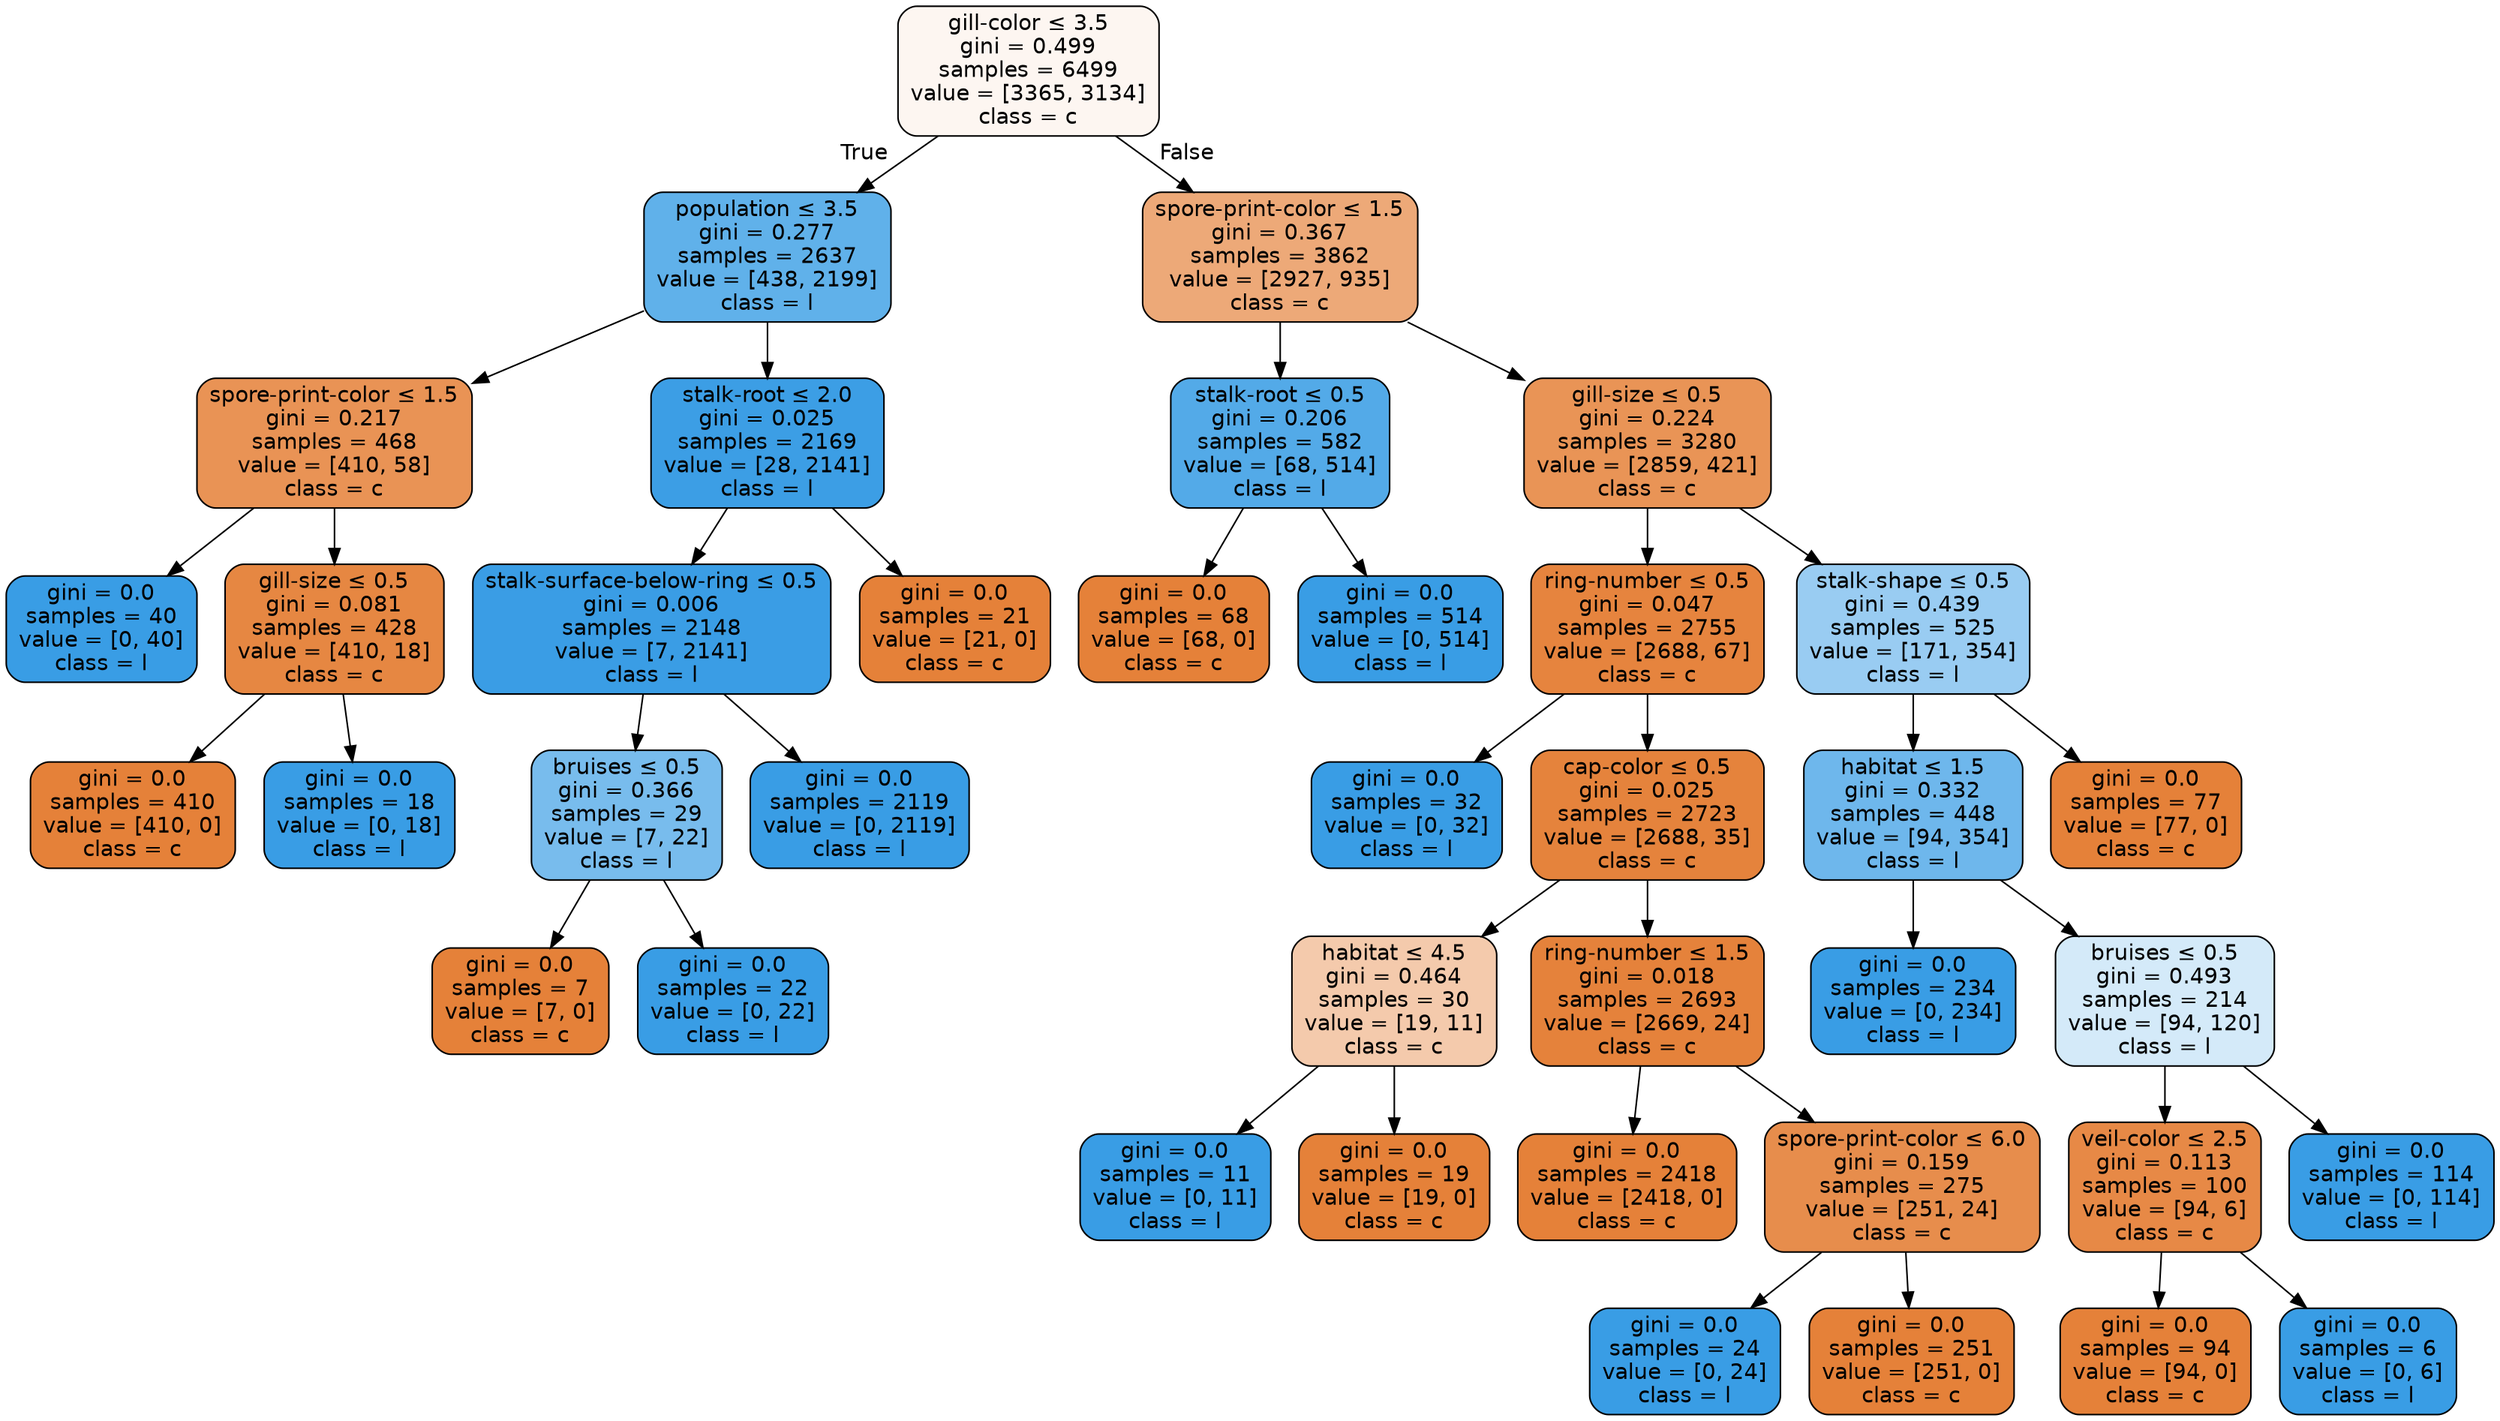 digraph Tree {
node [shape=box, style="filled, rounded", color="black", fontname=helvetica] ;
edge [fontname=helvetica] ;
0 [label=<gill-color &le; 3.5<br/>gini = 0.499<br/>samples = 6499<br/>value = [3365, 3134]<br/>class = c>, fillcolor="#fdf6f1"] ;
1 [label=<population &le; 3.5<br/>gini = 0.277<br/>samples = 2637<br/>value = [438, 2199]<br/>class = l>, fillcolor="#60b1ea"] ;
0 -> 1 [labeldistance=2.5, labelangle=45, headlabel="True"] ;
2 [label=<spore-print-color &le; 1.5<br/>gini = 0.217<br/>samples = 468<br/>value = [410, 58]<br/>class = c>, fillcolor="#e99355"] ;
1 -> 2 ;
3 [label=<gini = 0.0<br/>samples = 40<br/>value = [0, 40]<br/>class = l>, fillcolor="#399de5"] ;
2 -> 3 ;
4 [label=<gill-size &le; 0.5<br/>gini = 0.081<br/>samples = 428<br/>value = [410, 18]<br/>class = c>, fillcolor="#e68742"] ;
2 -> 4 ;
5 [label=<gini = 0.0<br/>samples = 410<br/>value = [410, 0]<br/>class = c>, fillcolor="#e58139"] ;
4 -> 5 ;
6 [label=<gini = 0.0<br/>samples = 18<br/>value = [0, 18]<br/>class = l>, fillcolor="#399de5"] ;
4 -> 6 ;
7 [label=<stalk-root &le; 2.0<br/>gini = 0.025<br/>samples = 2169<br/>value = [28, 2141]<br/>class = l>, fillcolor="#3c9ee5"] ;
1 -> 7 ;
8 [label=<stalk-surface-below-ring &le; 0.5<br/>gini = 0.006<br/>samples = 2148<br/>value = [7, 2141]<br/>class = l>, fillcolor="#3a9de5"] ;
7 -> 8 ;
9 [label=<bruises &le; 0.5<br/>gini = 0.366<br/>samples = 29<br/>value = [7, 22]<br/>class = l>, fillcolor="#78bced"] ;
8 -> 9 ;
10 [label=<gini = 0.0<br/>samples = 7<br/>value = [7, 0]<br/>class = c>, fillcolor="#e58139"] ;
9 -> 10 ;
11 [label=<gini = 0.0<br/>samples = 22<br/>value = [0, 22]<br/>class = l>, fillcolor="#399de5"] ;
9 -> 11 ;
12 [label=<gini = 0.0<br/>samples = 2119<br/>value = [0, 2119]<br/>class = l>, fillcolor="#399de5"] ;
8 -> 12 ;
13 [label=<gini = 0.0<br/>samples = 21<br/>value = [21, 0]<br/>class = c>, fillcolor="#e58139"] ;
7 -> 13 ;
14 [label=<spore-print-color &le; 1.5<br/>gini = 0.367<br/>samples = 3862<br/>value = [2927, 935]<br/>class = c>, fillcolor="#eda978"] ;
0 -> 14 [labeldistance=2.5, labelangle=-45, headlabel="False"] ;
15 [label=<stalk-root &le; 0.5<br/>gini = 0.206<br/>samples = 582<br/>value = [68, 514]<br/>class = l>, fillcolor="#53aae8"] ;
14 -> 15 ;
16 [label=<gini = 0.0<br/>samples = 68<br/>value = [68, 0]<br/>class = c>, fillcolor="#e58139"] ;
15 -> 16 ;
17 [label=<gini = 0.0<br/>samples = 514<br/>value = [0, 514]<br/>class = l>, fillcolor="#399de5"] ;
15 -> 17 ;
18 [label=<gill-size &le; 0.5<br/>gini = 0.224<br/>samples = 3280<br/>value = [2859, 421]<br/>class = c>, fillcolor="#e99456"] ;
14 -> 18 ;
19 [label=<ring-number &le; 0.5<br/>gini = 0.047<br/>samples = 2755<br/>value = [2688, 67]<br/>class = c>, fillcolor="#e6843e"] ;
18 -> 19 ;
20 [label=<gini = 0.0<br/>samples = 32<br/>value = [0, 32]<br/>class = l>, fillcolor="#399de5"] ;
19 -> 20 ;
21 [label=<cap-color &le; 0.5<br/>gini = 0.025<br/>samples = 2723<br/>value = [2688, 35]<br/>class = c>, fillcolor="#e5833c"] ;
19 -> 21 ;
22 [label=<habitat &le; 4.5<br/>gini = 0.464<br/>samples = 30<br/>value = [19, 11]<br/>class = c>, fillcolor="#f4caac"] ;
21 -> 22 ;
23 [label=<gini = 0.0<br/>samples = 11<br/>value = [0, 11]<br/>class = l>, fillcolor="#399de5"] ;
22 -> 23 ;
24 [label=<gini = 0.0<br/>samples = 19<br/>value = [19, 0]<br/>class = c>, fillcolor="#e58139"] ;
22 -> 24 ;
25 [label=<ring-number &le; 1.5<br/>gini = 0.018<br/>samples = 2693<br/>value = [2669, 24]<br/>class = c>, fillcolor="#e5823b"] ;
21 -> 25 ;
26 [label=<gini = 0.0<br/>samples = 2418<br/>value = [2418, 0]<br/>class = c>, fillcolor="#e58139"] ;
25 -> 26 ;
27 [label=<spore-print-color &le; 6.0<br/>gini = 0.159<br/>samples = 275<br/>value = [251, 24]<br/>class = c>, fillcolor="#e78d4c"] ;
25 -> 27 ;
28 [label=<gini = 0.0<br/>samples = 24<br/>value = [0, 24]<br/>class = l>, fillcolor="#399de5"] ;
27 -> 28 ;
29 [label=<gini = 0.0<br/>samples = 251<br/>value = [251, 0]<br/>class = c>, fillcolor="#e58139"] ;
27 -> 29 ;
30 [label=<stalk-shape &le; 0.5<br/>gini = 0.439<br/>samples = 525<br/>value = [171, 354]<br/>class = l>, fillcolor="#99ccf2"] ;
18 -> 30 ;
31 [label=<habitat &le; 1.5<br/>gini = 0.332<br/>samples = 448<br/>value = [94, 354]<br/>class = l>, fillcolor="#6eb7ec"] ;
30 -> 31 ;
32 [label=<gini = 0.0<br/>samples = 234<br/>value = [0, 234]<br/>class = l>, fillcolor="#399de5"] ;
31 -> 32 ;
33 [label=<bruises &le; 0.5<br/>gini = 0.493<br/>samples = 214<br/>value = [94, 120]<br/>class = l>, fillcolor="#d4eaf9"] ;
31 -> 33 ;
34 [label=<veil-color &le; 2.5<br/>gini = 0.113<br/>samples = 100<br/>value = [94, 6]<br/>class = c>, fillcolor="#e78946"] ;
33 -> 34 ;
35 [label=<gini = 0.0<br/>samples = 94<br/>value = [94, 0]<br/>class = c>, fillcolor="#e58139"] ;
34 -> 35 ;
36 [label=<gini = 0.0<br/>samples = 6<br/>value = [0, 6]<br/>class = l>, fillcolor="#399de5"] ;
34 -> 36 ;
37 [label=<gini = 0.0<br/>samples = 114<br/>value = [0, 114]<br/>class = l>, fillcolor="#399de5"] ;
33 -> 37 ;
38 [label=<gini = 0.0<br/>samples = 77<br/>value = [77, 0]<br/>class = c>, fillcolor="#e58139"] ;
30 -> 38 ;
}
